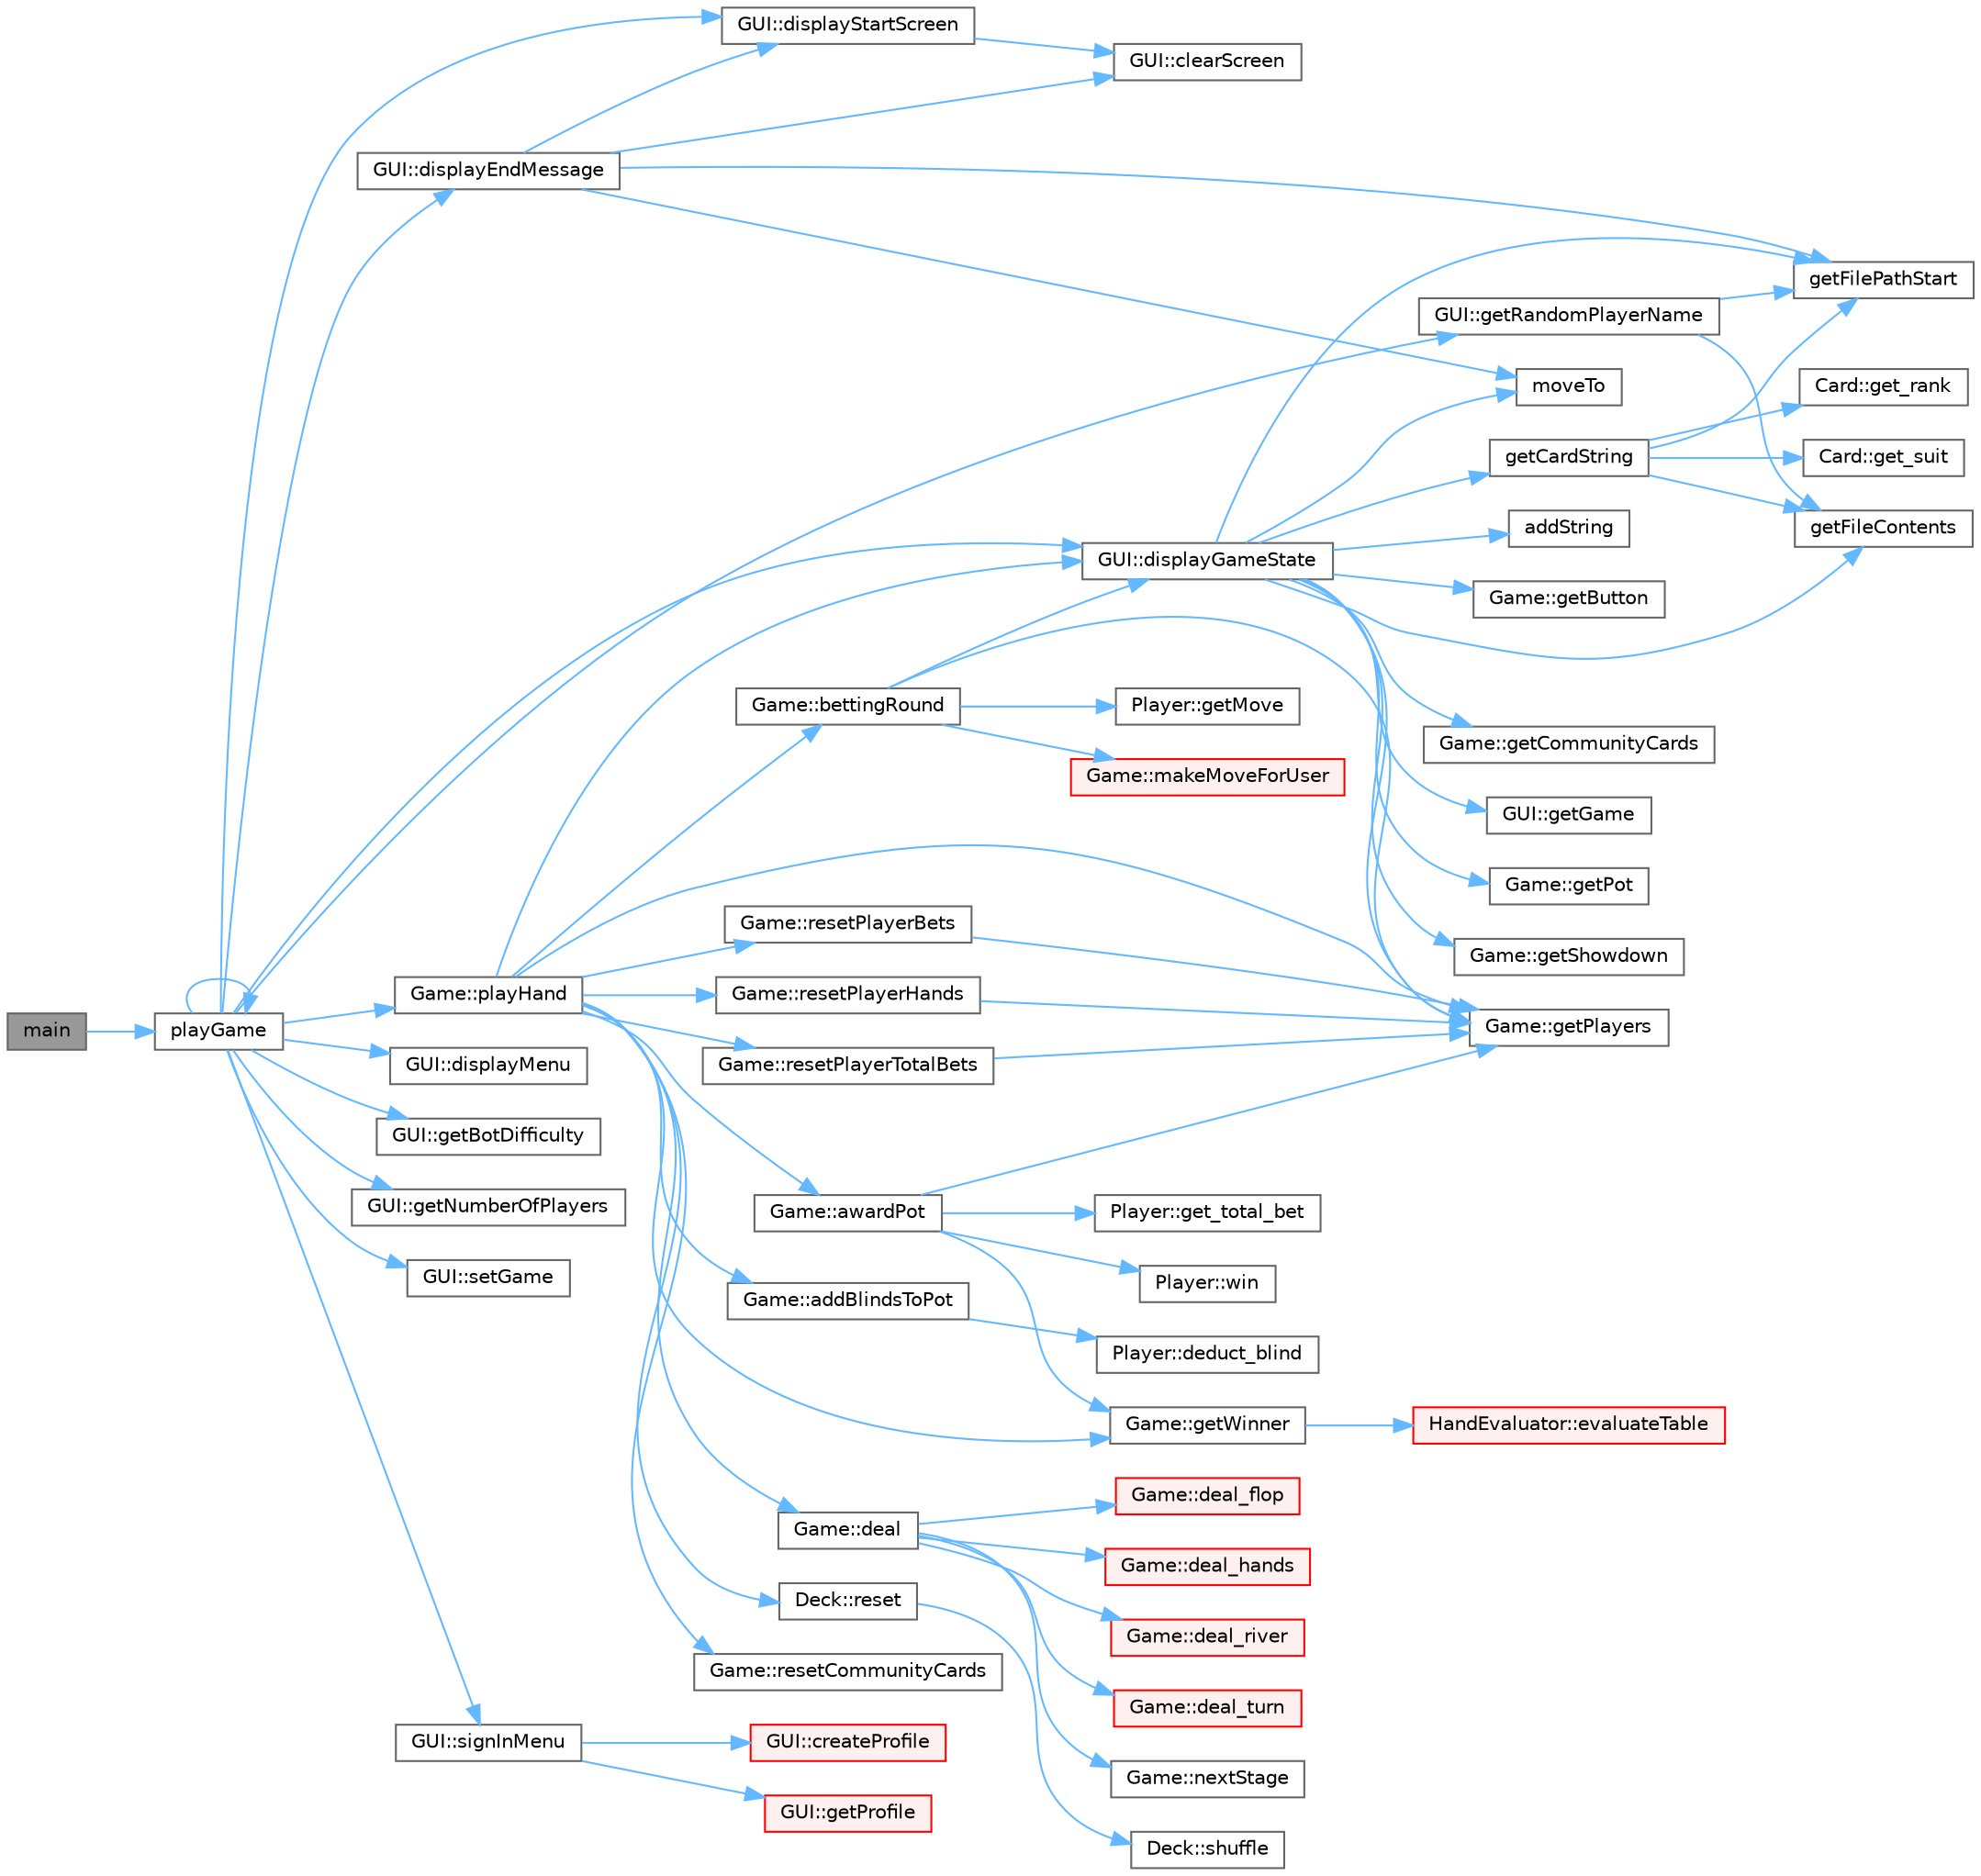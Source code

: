 digraph "main"
{
 // INTERACTIVE_SVG=YES
 // LATEX_PDF_SIZE
  bgcolor="transparent";
  edge [fontname=Helvetica,fontsize=10,labelfontname=Helvetica,labelfontsize=10];
  node [fontname=Helvetica,fontsize=10,shape=box,height=0.2,width=0.4];
  rankdir="LR";
  Node1 [id="Node000001",label="main",height=0.2,width=0.4,color="gray40", fillcolor="grey60", style="filled", fontcolor="black",tooltip=" "];
  Node1 -> Node2 [id="edge1_Node000001_Node000002",color="steelblue1",style="solid",tooltip=" "];
  Node2 [id="Node000002",label="playGame",height=0.2,width=0.4,color="grey40", fillcolor="white", style="filled",URL="$main_8cpp.html#a4cbfdb17bf51e00546880626f7e80429",tooltip=" "];
  Node2 -> Node3 [id="edge2_Node000002_Node000003",color="steelblue1",style="solid",tooltip=" "];
  Node3 [id="Node000003",label="GUI::displayEndMessage",height=0.2,width=0.4,color="grey40", fillcolor="white", style="filled",URL="$class_g_u_i.html#a663dad721796a4f367c2534e1901fc97",tooltip="Displays the end message when the game is over."];
  Node3 -> Node4 [id="edge3_Node000003_Node000004",color="steelblue1",style="solid",tooltip=" "];
  Node4 [id="Node000004",label="GUI::clearScreen",height=0.2,width=0.4,color="grey40", fillcolor="white", style="filled",URL="$class_g_u_i.html#acf2275f45170a133113df56f878ff554",tooltip="Clears the console screen."];
  Node3 -> Node5 [id="edge4_Node000003_Node000005",color="steelblue1",style="solid",tooltip=" "];
  Node5 [id="Node000005",label="GUI::displayStartScreen",height=0.2,width=0.4,color="grey40", fillcolor="white", style="filled",URL="$class_g_u_i.html#a0dc53c5a6daa0f01b57c4d4731b4d933",tooltip="Displays the start screen of the game."];
  Node5 -> Node4 [id="edge5_Node000005_Node000004",color="steelblue1",style="solid",tooltip=" "];
  Node3 -> Node6 [id="edge6_Node000003_Node000006",color="steelblue1",style="solid",tooltip=" "];
  Node6 [id="Node000006",label="getFilePathStart",height=0.2,width=0.4,color="grey40", fillcolor="white", style="filled",URL="$_g_u_i_8cpp.html#a674e968d1ecb5cf741d6625f58378c95",tooltip=" "];
  Node3 -> Node7 [id="edge7_Node000003_Node000007",color="steelblue1",style="solid",tooltip=" "];
  Node7 [id="Node000007",label="moveTo",height=0.2,width=0.4,color="grey40", fillcolor="white", style="filled",URL="$_g_u_i_8cpp.html#a0fcdefbd8531ccd32fad2d8d6caa7a76",tooltip=" "];
  Node2 -> Node8 [id="edge8_Node000002_Node000008",color="steelblue1",style="solid",tooltip=" "];
  Node8 [id="Node000008",label="GUI::displayGameState",height=0.2,width=0.4,color="grey40", fillcolor="white", style="filled",URL="$class_g_u_i.html#a8f55dae107a6648458f6eb16608c66d2",tooltip="Displays the current state of the game."];
  Node8 -> Node9 [id="edge9_Node000008_Node000009",color="steelblue1",style="solid",tooltip=" "];
  Node9 [id="Node000009",label="addString",height=0.2,width=0.4,color="grey40", fillcolor="white", style="filled",URL="$_g_u_i_8cpp.html#ae6720e4bc4b25d366b73e9fc9b8afd4b",tooltip=" "];
  Node8 -> Node10 [id="edge10_Node000008_Node000010",color="steelblue1",style="solid",tooltip=" "];
  Node10 [id="Node000010",label="Game::getButton",height=0.2,width=0.4,color="grey40", fillcolor="white", style="filled",URL="$class_game.html#a4760c827f1396dfba471b22a79a4f7ee",tooltip="Gets the current position of the dealer button."];
  Node8 -> Node11 [id="edge11_Node000008_Node000011",color="steelblue1",style="solid",tooltip=" "];
  Node11 [id="Node000011",label="getCardString",height=0.2,width=0.4,color="grey40", fillcolor="white", style="filled",URL="$_g_u_i_8cpp.html#a36b6f63142ee7d9e884ef846d5dd1a05",tooltip=" "];
  Node11 -> Node12 [id="edge12_Node000011_Node000012",color="steelblue1",style="solid",tooltip=" "];
  Node12 [id="Node000012",label="Card::get_rank",height=0.2,width=0.4,color="grey40", fillcolor="white", style="filled",URL="$class_card.html#a684299c7ec09b07b09ff1072c7b908e3",tooltip="Gets the rank of the card."];
  Node11 -> Node13 [id="edge13_Node000011_Node000013",color="steelblue1",style="solid",tooltip=" "];
  Node13 [id="Node000013",label="Card::get_suit",height=0.2,width=0.4,color="grey40", fillcolor="white", style="filled",URL="$class_card.html#a9df0b3ca31842ad2c8669cae24e543bf",tooltip="Gets the suit of the card."];
  Node11 -> Node14 [id="edge14_Node000011_Node000014",color="steelblue1",style="solid",tooltip=" "];
  Node14 [id="Node000014",label="getFileContents",height=0.2,width=0.4,color="grey40", fillcolor="white", style="filled",URL="$_g_u_i_8cpp.html#a734f170642ae5d075a5f9f98fab8cfdf",tooltip=" "];
  Node11 -> Node6 [id="edge15_Node000011_Node000006",color="steelblue1",style="solid",tooltip=" "];
  Node8 -> Node15 [id="edge16_Node000008_Node000015",color="steelblue1",style="solid",tooltip=" "];
  Node15 [id="Node000015",label="Game::getCommunityCards",height=0.2,width=0.4,color="grey40", fillcolor="white", style="filled",URL="$class_game.html#ae8d1705be89f97f5ef13ba1a460502f2",tooltip="Gets the community cards on the table."];
  Node8 -> Node14 [id="edge17_Node000008_Node000014",color="steelblue1",style="solid",tooltip=" "];
  Node8 -> Node6 [id="edge18_Node000008_Node000006",color="steelblue1",style="solid",tooltip=" "];
  Node8 -> Node16 [id="edge19_Node000008_Node000016",color="steelblue1",style="solid",tooltip=" "];
  Node16 [id="Node000016",label="GUI::getGame",height=0.2,width=0.4,color="grey40", fillcolor="white", style="filled",URL="$class_g_u_i.html#a8a11612f177718da765ea52bc74d62de",tooltip="Gets the game object for the GUI."];
  Node8 -> Node17 [id="edge20_Node000008_Node000017",color="steelblue1",style="solid",tooltip=" "];
  Node17 [id="Node000017",label="Game::getPlayers",height=0.2,width=0.4,color="grey40", fillcolor="white", style="filled",URL="$class_game.html#a57e5aef2f67e77929842fab7a78404ea",tooltip="Gets the players in the game."];
  Node8 -> Node18 [id="edge21_Node000008_Node000018",color="steelblue1",style="solid",tooltip=" "];
  Node18 [id="Node000018",label="Game::getPot",height=0.2,width=0.4,color="grey40", fillcolor="white", style="filled",URL="$class_game.html#a20b263146b74bb0c81341cfd26c44de6",tooltip="Gets the current pot size."];
  Node8 -> Node19 [id="edge22_Node000008_Node000019",color="steelblue1",style="solid",tooltip=" "];
  Node19 [id="Node000019",label="Game::getShowdown",height=0.2,width=0.4,color="grey40", fillcolor="white", style="filled",URL="$class_game.html#ae10d3e9f219b74699aa150537440c041",tooltip="Checks if the game is at showdown."];
  Node8 -> Node7 [id="edge23_Node000008_Node000007",color="steelblue1",style="solid",tooltip=" "];
  Node2 -> Node20 [id="edge24_Node000002_Node000020",color="steelblue1",style="solid",tooltip=" "];
  Node20 [id="Node000020",label="GUI::displayMenu",height=0.2,width=0.4,color="grey40", fillcolor="white", style="filled",URL="$class_g_u_i.html#a48d92746fefe3c11de167dcddc22346f",tooltip="Displays the main menu of the game."];
  Node2 -> Node5 [id="edge25_Node000002_Node000005",color="steelblue1",style="solid",tooltip=" "];
  Node2 -> Node21 [id="edge26_Node000002_Node000021",color="steelblue1",style="solid",tooltip=" "];
  Node21 [id="Node000021",label="GUI::getBotDifficulty",height=0.2,width=0.4,color="grey40", fillcolor="white", style="filled",URL="$class_g_u_i.html#a7ce2a1a0efb5bd2967c3b6338f82e1c0",tooltip=" "];
  Node2 -> Node22 [id="edge27_Node000002_Node000022",color="steelblue1",style="solid",tooltip=" "];
  Node22 [id="Node000022",label="GUI::getNumberOfPlayers",height=0.2,width=0.4,color="grey40", fillcolor="white", style="filled",URL="$class_g_u_i.html#abd6f0d1943a70f629ba208965a42b32e",tooltip="Gets the number of players from the user."];
  Node2 -> Node23 [id="edge28_Node000002_Node000023",color="steelblue1",style="solid",tooltip=" "];
  Node23 [id="Node000023",label="GUI::getRandomPlayerName",height=0.2,width=0.4,color="grey40", fillcolor="white", style="filled",URL="$class_g_u_i.html#aec4f6946605953f5ad6a0d9899e75853",tooltip="Generate a random name for a player."];
  Node23 -> Node14 [id="edge29_Node000023_Node000014",color="steelblue1",style="solid",tooltip=" "];
  Node23 -> Node6 [id="edge30_Node000023_Node000006",color="steelblue1",style="solid",tooltip=" "];
  Node2 -> Node2 [id="edge31_Node000002_Node000002",color="steelblue1",style="solid",tooltip=" "];
  Node2 -> Node24 [id="edge32_Node000002_Node000024",color="steelblue1",style="solid",tooltip=" "];
  Node24 [id="Node000024",label="Game::playHand",height=0.2,width=0.4,color="grey40", fillcolor="white", style="filled",URL="$class_game.html#ab72401c43b303a37dec67f3d6b75a927",tooltip="Plays a single hand of poker."];
  Node24 -> Node25 [id="edge33_Node000024_Node000025",color="steelblue1",style="solid",tooltip=" "];
  Node25 [id="Node000025",label="Game::addBlindsToPot",height=0.2,width=0.4,color="grey40", fillcolor="white", style="filled",URL="$class_game.html#a2c46bbc0e0acda18575fc9a82481a95a",tooltip="Adds the blinds to the pot from the appropriate players."];
  Node25 -> Node26 [id="edge34_Node000025_Node000026",color="steelblue1",style="solid",tooltip=" "];
  Node26 [id="Node000026",label="Player::deduct_blind",height=0.2,width=0.4,color="grey40", fillcolor="white", style="filled",URL="$class_player.html#a75a7946fcb64e122d5704754b6704ac3",tooltip="Deducts a blind amount from the player's stack."];
  Node24 -> Node27 [id="edge35_Node000024_Node000027",color="steelblue1",style="solid",tooltip=" "];
  Node27 [id="Node000027",label="Game::awardPot",height=0.2,width=0.4,color="grey40", fillcolor="white", style="filled",URL="$class_game.html#ac0b29143b66a8cecb267b54ac84deb06",tooltip="Awards the pot to the winning players."];
  Node27 -> Node28 [id="edge36_Node000027_Node000028",color="steelblue1",style="solid",tooltip=" "];
  Node28 [id="Node000028",label="Player::get_total_bet",height=0.2,width=0.4,color="grey40", fillcolor="white", style="filled",URL="$class_player.html#a37ed1e9eb87f6cf207ba4a1e6716686a",tooltip="Gets the total amount the player has bet this hand."];
  Node27 -> Node17 [id="edge37_Node000027_Node000017",color="steelblue1",style="solid",tooltip=" "];
  Node27 -> Node29 [id="edge38_Node000027_Node000029",color="steelblue1",style="solid",tooltip=" "];
  Node29 [id="Node000029",label="Game::getWinner",height=0.2,width=0.4,color="grey40", fillcolor="white", style="filled",URL="$class_game.html#aab46e042704ec19c1f0a52280ef06bef",tooltip="Determines the winner(s) of the current hand."];
  Node29 -> Node30 [id="edge39_Node000029_Node000030",color="steelblue1",style="solid",tooltip=" "];
  Node30 [id="Node000030",label="HandEvaluator::evaluateTable",height=0.2,width=0.4,color="red", fillcolor="#FFF0F0", style="filled",URL="$class_hand_evaluator.html#a913d9b6af7946277de9652577b88292b",tooltip="Evaluates multiple hands against community cards."];
  Node27 -> Node39 [id="edge40_Node000027_Node000039",color="steelblue1",style="solid",tooltip=" "];
  Node39 [id="Node000039",label="Player::win",height=0.2,width=0.4,color="grey40", fillcolor="white", style="filled",URL="$class_player.html#ab466284a338277f1c20837e3f4d11b57",tooltip="Adds a winning amount to the player's stack."];
  Node24 -> Node40 [id="edge41_Node000024_Node000040",color="steelblue1",style="solid",tooltip=" "];
  Node40 [id="Node000040",label="Game::bettingRound",height=0.2,width=0.4,color="grey40", fillcolor="white", style="filled",URL="$class_game.html#a0de5cbe2125b0929a0bc8d2e6cdd64d5",tooltip="Conducts a betting round."];
  Node40 -> Node8 [id="edge42_Node000040_Node000008",color="steelblue1",style="solid",tooltip=" "];
  Node40 -> Node41 [id="edge43_Node000040_Node000041",color="steelblue1",style="solid",tooltip=" "];
  Node41 [id="Node000041",label="Player::getMove",height=0.2,width=0.4,color="grey40", fillcolor="white", style="filled",URL="$class_player.html#adc8ed9db4362a7843c6fe50c2abc3d73",tooltip="Gets the player's move during their turn."];
  Node40 -> Node17 [id="edge44_Node000040_Node000017",color="steelblue1",style="solid",tooltip=" "];
  Node40 -> Node42 [id="edge45_Node000040_Node000042",color="steelblue1",style="solid",tooltip=" "];
  Node42 [id="Node000042",label="Game::makeMoveForUser",height=0.2,width=0.4,color="red", fillcolor="#FFF0F0", style="filled",URL="$class_game.html#a1a44850a64799e17f43f22b560275157",tooltip="Processes a move made by the user."];
  Node24 -> Node52 [id="edge46_Node000024_Node000052",color="steelblue1",style="solid",tooltip=" "];
  Node52 [id="Node000052",label="Game::deal",height=0.2,width=0.4,color="grey40", fillcolor="white", style="filled",URL="$class_game.html#a69a05d14810171cddd58aa1653272030",tooltip="Deals the cards to the players and the community."];
  Node52 -> Node53 [id="edge47_Node000052_Node000053",color="steelblue1",style="solid",tooltip=" "];
  Node53 [id="Node000053",label="Game::deal_flop",height=0.2,width=0.4,color="red", fillcolor="#FFF0F0", style="filled",URL="$class_game.html#adc83a8bdd3819b0eab1540bf1d6dd1c0",tooltip="Deals the flop (the first three community cards)."];
  Node52 -> Node55 [id="edge48_Node000052_Node000055",color="steelblue1",style="solid",tooltip=" "];
  Node55 [id="Node000055",label="Game::deal_hands",height=0.2,width=0.4,color="red", fillcolor="#FFF0F0", style="filled",URL="$class_game.html#a5cc682e0e2c72be6768cdacc9aec26ae",tooltip="Deals the hands to the players."];
  Node52 -> Node56 [id="edge49_Node000052_Node000056",color="steelblue1",style="solid",tooltip=" "];
  Node56 [id="Node000056",label="Game::deal_river",height=0.2,width=0.4,color="red", fillcolor="#FFF0F0", style="filled",URL="$class_game.html#abe6dc7900667fabf1048c5391ce9a4bc",tooltip="Deals the river (the fifth community card)."];
  Node52 -> Node57 [id="edge50_Node000052_Node000057",color="steelblue1",style="solid",tooltip=" "];
  Node57 [id="Node000057",label="Game::deal_turn",height=0.2,width=0.4,color="red", fillcolor="#FFF0F0", style="filled",URL="$class_game.html#a5fd04d6cb5e1e60a10db3a29fcad71e9",tooltip="Deals the turn (the fourth community card)."];
  Node52 -> Node58 [id="edge51_Node000052_Node000058",color="steelblue1",style="solid",tooltip=" "];
  Node58 [id="Node000058",label="Game::nextStage",height=0.2,width=0.4,color="grey40", fillcolor="white", style="filled",URL="$class_game.html#a018713cb3ce643d8f52e6804903e9d12",tooltip="Advances the game to the next stage."];
  Node24 -> Node8 [id="edge52_Node000024_Node000008",color="steelblue1",style="solid",tooltip=" "];
  Node24 -> Node17 [id="edge53_Node000024_Node000017",color="steelblue1",style="solid",tooltip=" "];
  Node24 -> Node29 [id="edge54_Node000024_Node000029",color="steelblue1",style="solid",tooltip=" "];
  Node24 -> Node59 [id="edge55_Node000024_Node000059",color="steelblue1",style="solid",tooltip=" "];
  Node59 [id="Node000059",label="Deck::reset",height=0.2,width=0.4,color="grey40", fillcolor="white", style="filled",URL="$class_deck.html#a14aa4f2f94b6b880cd575cf17af26762",tooltip="Resets the deck to its initial state with all 52 cards."];
  Node59 -> Node60 [id="edge56_Node000059_Node000060",color="steelblue1",style="solid",tooltip=" "];
  Node60 [id="Node000060",label="Deck::shuffle",height=0.2,width=0.4,color="grey40", fillcolor="white", style="filled",URL="$class_deck.html#ae5a1e52ab00ae5924f2bc6b730dba3eb",tooltip="Shuffles the deck of cards."];
  Node24 -> Node61 [id="edge57_Node000024_Node000061",color="steelblue1",style="solid",tooltip=" "];
  Node61 [id="Node000061",label="Game::resetCommunityCards",height=0.2,width=0.4,color="grey40", fillcolor="white", style="filled",URL="$class_game.html#a884c074f31c3d278f026360fe28ee1c8",tooltip="Resets the community cards on the table."];
  Node24 -> Node62 [id="edge58_Node000024_Node000062",color="steelblue1",style="solid",tooltip=" "];
  Node62 [id="Node000062",label="Game::resetPlayerBets",height=0.2,width=0.4,color="grey40", fillcolor="white", style="filled",URL="$class_game.html#a69614c930626006cd0b3e644bc9cc613",tooltip="Resets the current bets of all players."];
  Node62 -> Node17 [id="edge59_Node000062_Node000017",color="steelblue1",style="solid",tooltip=" "];
  Node24 -> Node63 [id="edge60_Node000024_Node000063",color="steelblue1",style="solid",tooltip=" "];
  Node63 [id="Node000063",label="Game::resetPlayerHands",height=0.2,width=0.4,color="grey40", fillcolor="white", style="filled",URL="$class_game.html#adc54b1823a5d8d5221d7bf74e924e145",tooltip="Resets the hands of all players."];
  Node63 -> Node17 [id="edge61_Node000063_Node000017",color="steelblue1",style="solid",tooltip=" "];
  Node24 -> Node64 [id="edge62_Node000024_Node000064",color="steelblue1",style="solid",tooltip=" "];
  Node64 [id="Node000064",label="Game::resetPlayerTotalBets",height=0.2,width=0.4,color="grey40", fillcolor="white", style="filled",URL="$class_game.html#a1882570f0a56d879af6a95e6075ac186",tooltip="Resets the total bets of all players."];
  Node64 -> Node17 [id="edge63_Node000064_Node000017",color="steelblue1",style="solid",tooltip=" "];
  Node2 -> Node65 [id="edge64_Node000002_Node000065",color="steelblue1",style="solid",tooltip=" "];
  Node65 [id="Node000065",label="GUI::setGame",height=0.2,width=0.4,color="grey40", fillcolor="white", style="filled",URL="$class_g_u_i.html#afbedd68995919c50a7298de4735b77c6",tooltip="Sets the game object for the GUI."];
  Node2 -> Node66 [id="edge65_Node000002_Node000066",color="steelblue1",style="solid",tooltip=" "];
  Node66 [id="Node000066",label="GUI::signInMenu",height=0.2,width=0.4,color="grey40", fillcolor="white", style="filled",URL="$class_g_u_i.html#acb96e4bfa59c6929e70a33c8c45f795b",tooltip="Prompts the user to sign in."];
  Node66 -> Node67 [id="edge66_Node000066_Node000067",color="steelblue1",style="solid",tooltip=" "];
  Node67 [id="Node000067",label="GUI::createProfile",height=0.2,width=0.4,color="red", fillcolor="#FFF0F0", style="filled",URL="$class_g_u_i.html#a9e9d37ed78911ad4b67c1d7fa1c77767",tooltip="Creates a new player profile."];
  Node66 -> Node70 [id="edge67_Node000066_Node000070",color="steelblue1",style="solid",tooltip=" "];
  Node70 [id="Node000070",label="GUI::getProfile",height=0.2,width=0.4,color="red", fillcolor="#FFF0F0", style="filled",URL="$class_g_u_i.html#a00b431f2af4b04eff9dd33d987d0d772",tooltip="Gets the profile of a player from the ./data/profiles.csv file."];
}
